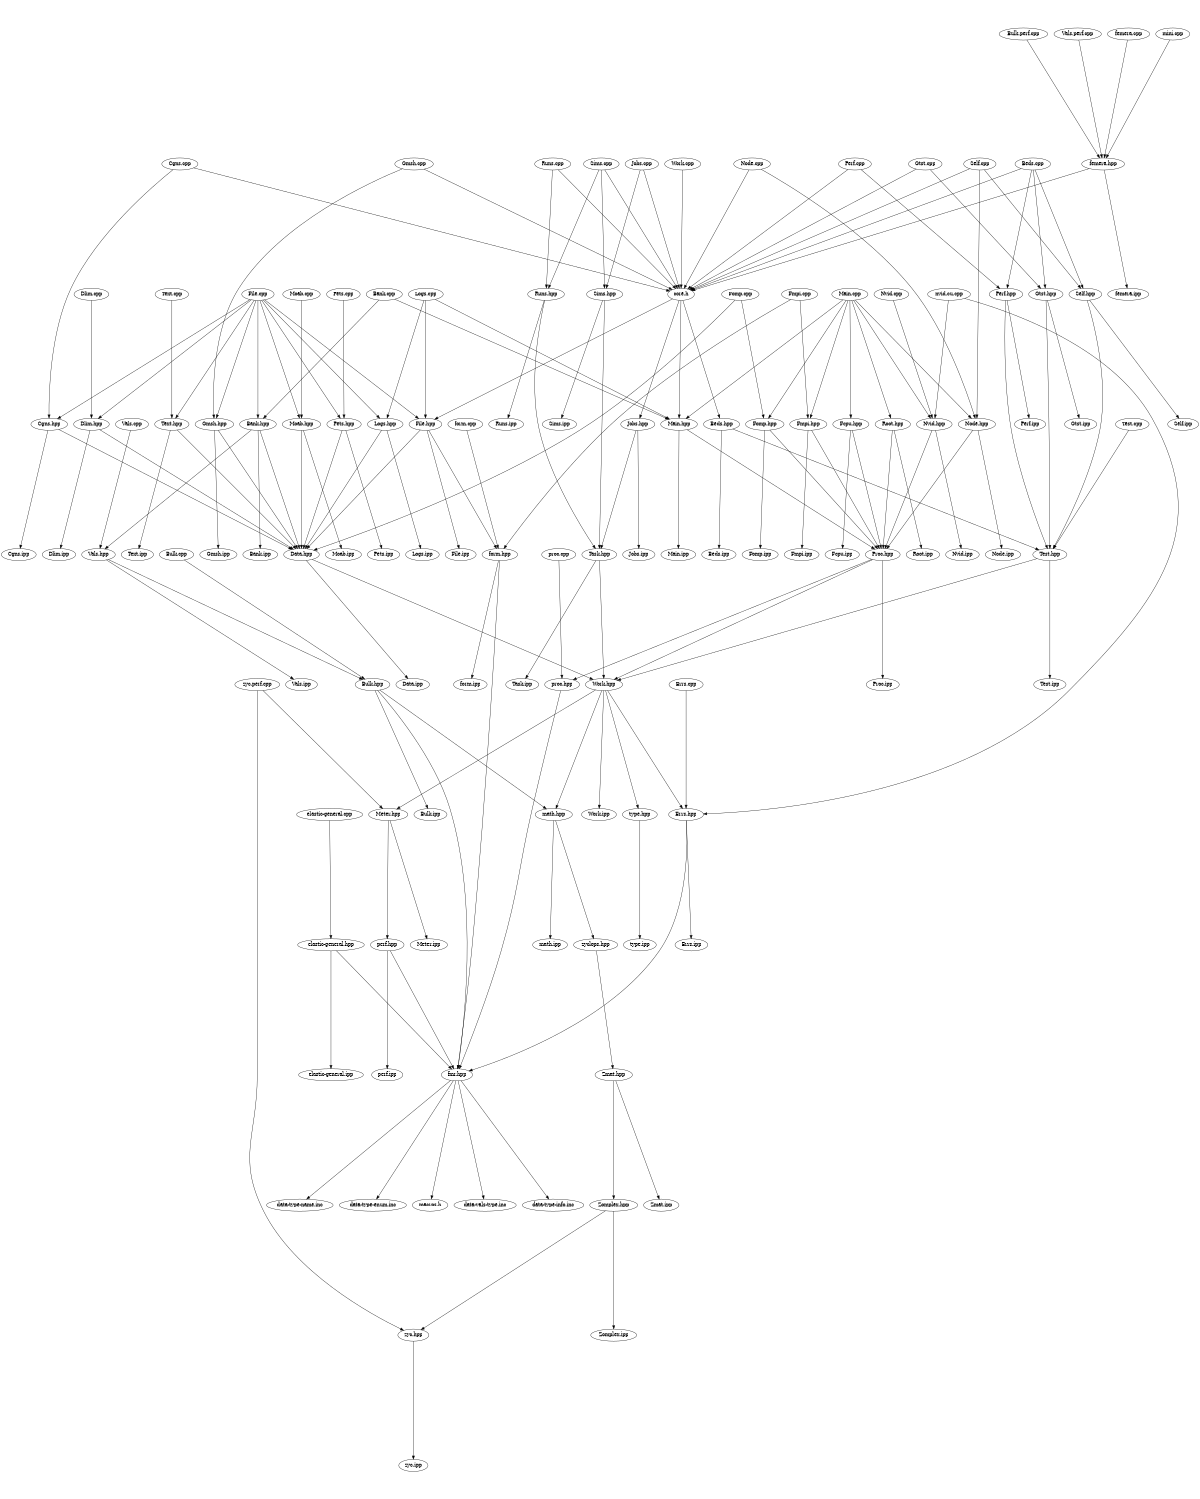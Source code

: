 digraph "source tree" {
    overlap=scale;
    size="8,10";
    ratio="fill";
    fontsize="16";
    fontname="Helvetica";
	clusterrank="local";
	"math.hpp" -> "zyclops.hpp"
	"math.hpp" -> "math.ipp"
	"File.cpp" -> "Cgns.hpp"
	"Bulk.perf.cpp" -> "femera.hpp"
	"Bank.cpp" -> "Main.hpp"
	"Dlim.cpp" -> "Dlim.hpp"
	"File.cpp" -> "Text.hpp"
	"Data.hpp" -> "Work.hpp"
	"Vals.perf.cpp" -> "femera.hpp"
	"zyclops.hpp" -> "Zmat.hpp"
	"Gmsh.hpp" -> "Data.hpp"
	"Jobs.hpp" -> "Task.hpp"
	"Task.hpp" -> "Task.ipp"
	"Zomplex.hpp" -> "Zomplex.ipp"
	"Text.hpp" -> "Data.hpp"
	"fmr.hpp" -> "data-vals-type.inc"
	"zyc.perf.cpp" -> "Meter.hpp"
	"zyc.perf.cpp" -> "zyc.hpp"
	"nvid.cu.cpp" -> "Errs.hpp"
	"Fcpu.hpp" -> "Proc.hpp"
	"Fmpi.hpp" -> "Fmpi.ipp"
	"Main.cpp" -> "Fcpu.hpp"
	"Cgns.cpp" -> "Cgns.hpp"
	"elastic-general.hpp" -> "fmr.hpp"
	"Main.cpp" -> "Node.hpp"
	"Self.hpp" -> "Self.ipp"
	"Logs.hpp" -> "Data.hpp"
	"Test.hpp" -> "Work.hpp"
	"perf.hpp" -> "fmr.hpp"
	"Main.cpp" -> "Root.hpp"
	"Node.hpp" -> "Node.ipp"
	"Meter.hpp" -> "perf.hpp"
	"Self.cpp" -> "Node.hpp"
	"Fomp.hpp" -> "Proc.hpp"
	"Beds.cpp" -> "core.h"
	"Fmpi.cpp" -> "form.hpp"
	"File.hpp" -> "form.hpp"
	"Nvid.hpp" -> "Proc.hpp"
	"Moab.cpp" -> "Moab.hpp"
	"Gmsh.hpp" -> "Gmsh.ipp"
	"Gmsh.cpp" -> "core.h"
	"Self.cpp" -> "Self.hpp"
	"Cgns.hpp" -> "Data.hpp"
	"File.cpp" -> "File.hpp"
	"Sims.cpp" -> "Runs.hpp"
	"Nvid.cpp" -> "Nvid.hpp"
	"Runs.cpp" -> "Runs.hpp"
	"Pets.hpp" -> "Data.hpp"
	"Proc.hpp" -> "proc.hpp"
	"Node.cpp" -> "core.h"
	"File.hpp" -> "File.ipp"
	"core.h" -> "File.hpp"
	"fmr.hpp" -> "data-type-info.inc"
	"Root.hpp" -> "Proc.hpp"
	"Work.cpp" -> "core.h"
	"Cgns.cpp" -> "core.h"
	"Moab.hpp" -> "Data.hpp"
	"Work.hpp" -> "Work.ipp"
	"Proc.hpp" -> "Work.hpp"
	"File.cpp" -> "Pets.hpp"
	"Bank.cpp" -> "Bank.hpp"
	"Logs.cpp" -> "File.hpp"
	"Beds.cpp" -> "Gtst.hpp"
	"form.hpp" -> "form.ipp"
	"Fmpi.cpp" -> "Fmpi.hpp"
	"Main.cpp" -> "Nvid.hpp"
	"Bank.hpp" -> "Vals.hpp"
	"Zmat.hpp" -> "Zomplex.hpp"
	"Beds.hpp" -> "Test.hpp"
	"Gtst.cpp" -> "core.h"
	"File.cpp" -> "Logs.hpp"
	"Main.cpp" -> "Fmpi.hpp"
	"elastic-general.cpp" -> "elastic-general.hpp"
	"Dlim.hpp" -> "Dlim.ipp"
	"Gtst.hpp" -> "Test.hpp"
	"Fomp.cpp" -> "Data.hpp"
	"Work.hpp" -> "Errs.hpp"
	"Perf.hpp" -> "Perf.ipp"
	"Errs.hpp" -> "Errs.ipp"
	"Fomp.cpp" -> "Fomp.hpp"
	"Node.hpp" -> "Proc.hpp"
	"Bulk.hpp" -> "Bulk.ipp"
	"Vals.cpp" -> "Vals.hpp"
	"form.hpp" -> "fmr.hpp"
	"Logs.hpp" -> "Logs.ipp"
	"fmr.hpp" -> "data-type-name.inc"
	"Jobs.cpp" -> "Sims.hpp"
	"Main.hpp" -> "Main.ipp"
	"Moab.hpp" -> "Moab.ipp"
	"Test.cpp" -> "Test.hpp"
	"Perf.hpp" -> "Test.hpp"
	"Vals.hpp" -> "Vals.ipp"
	"Bulk.cpp" -> "Bulk.hpp"
	"Meter.hpp" -> "Meter.ipp"
	"Fomp.hpp" -> "Fomp.ipp"
	"Zmat.hpp" -> "Zmat.ipp"
	"Work.hpp" -> "Meter.hpp"
	"femera.cpp" -> "femera.hpp"
	"Gtst.hpp" -> "Gtst.ipp"
	"Errs.hpp" -> "fmr.hpp"
	"Root.hpp" -> "Root.ipp"
	"Perf.cpp" -> "Perf.hpp"
	"Zomplex.hpp" -> "zyc.hpp"
	"fmr.hpp" -> "data-type-enum.inc"
	"fmr.hpp" -> "macros.h"
	"File.hpp" -> "Data.hpp"
	"Beds.hpp" -> "Beds.ipp"
	"Sims.cpp" -> "core.h"
	"perf.hpp" -> "perf.ipp"
	"core.h" -> "Beds.hpp"
	"Runs.hpp" -> "Runs.ipp"
	"Pets.cpp" -> "Pets.hpp"
	"Test.hpp" -> "Test.ipp"
	"Runs.cpp" -> "core.h"
	"Fcpu.hpp" -> "Fcpu.ipp"
	"Proc.hpp" -> "Proc.ipp"
	"File.cpp" -> "Moab.hpp"
	"Bulk.hpp" -> "fmr.hpp"
	"Logs.cpp" -> "Logs.hpp"
	"Text.hpp" -> "Text.ipp"
	"Self.hpp" -> "Test.hpp"
	"Task.hpp" -> "Work.hpp"
	"Main.hpp" -> "Proc.hpp"
	"File.cpp" -> "Bank.hpp"
	"Errs.cpp" -> "Errs.hpp"
	"Perf.cpp" -> "core.h"
	"elastic-general.hpp" -> "elastic-general.ipp"
	"File.cpp" -> "Gmsh.hpp"
	"Gtst.cpp" -> "Gtst.hpp"
	"core.h" -> "Main.hpp"
	"Nvid.hpp" -> "Nvid.ipp"
	"Sims.hpp" -> "Task.hpp"
	"core.h" -> "Jobs.hpp"
	"Beds.cpp" -> "Self.hpp"
	"nvid.cu.cpp" -> "Nvid.hpp"
	"Main.cpp" -> "Main.hpp"
	"proc.hpp" -> "fmr.hpp"
	"Logs.cpp" -> "Main.hpp"
	"Jobs.cpp" -> "core.h"
	"File.cpp" -> "Dlim.hpp"
	"femera.hpp" -> "core.h"
	"Gmsh.cpp" -> "Gmsh.hpp"
	"Fmpi.hpp" -> "Proc.hpp"
	"Bank.hpp" -> "Bank.ipp"
	"type.hpp" -> "type.ipp"
	"Beds.cpp" -> "Perf.hpp"
	"Bank.hpp" -> "Data.hpp"
	"Dlim.hpp" -> "Data.hpp"
	"Data.hpp" -> "Data.ipp"
	"Work.hpp" -> "math.hpp"
	"femera.hpp" -> "femera.ipp"
	"Cgns.hpp" -> "Cgns.ipp"
	"Jobs.hpp" -> "Jobs.ipp"
	"form.cpp" -> "form.hpp"
	"Self.cpp" -> "core.h"
	"Runs.hpp" -> "Task.hpp"
	"zyc.hpp" -> "zyc.ipp"
	"proc.cpp" -> "proc.hpp"
	"Vals.hpp" -> "Bulk.hpp"
	"mini.cpp" -> "femera.hpp"
	"Sims.cpp" -> "Sims.hpp"
	"Main.cpp" -> "Fomp.hpp"
	"Bulk.hpp" -> "math.hpp"
	"Text.cpp" -> "Text.hpp"
	"Sims.hpp" -> "Sims.ipp"
	"Pets.hpp" -> "Pets.ipp"
	"Node.cpp" -> "Node.hpp"
	"Work.hpp" -> "type.hpp"
}
